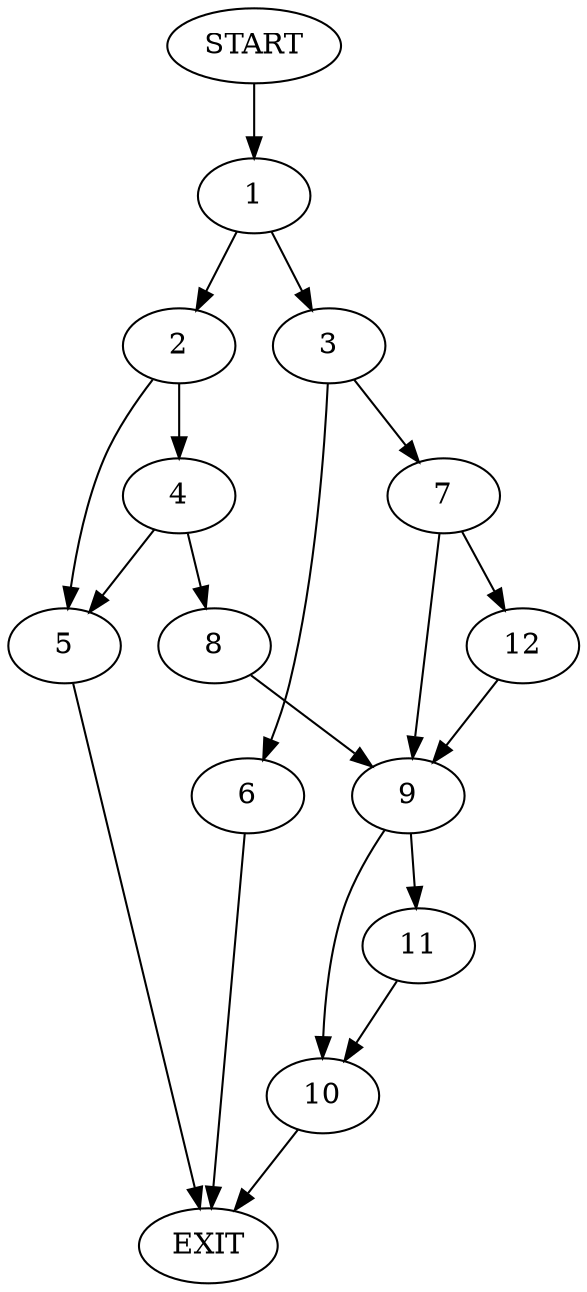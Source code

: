 digraph {
0 [label="START"]
13 [label="EXIT"]
0 -> 1
1 -> 2
1 -> 3
2 -> 4
2 -> 5
3 -> 6
3 -> 7
5 -> 13
4 -> 8
4 -> 5
8 -> 9
9 -> 10
9 -> 11
7 -> 9
7 -> 12
6 -> 13
12 -> 9
10 -> 13
11 -> 10
}
